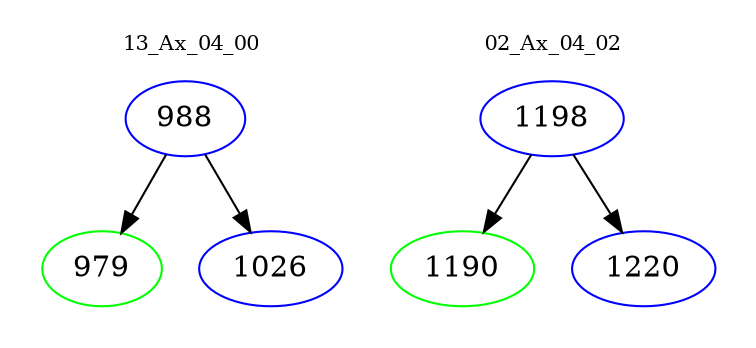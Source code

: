 digraph{
subgraph cluster_0 {
color = white
label = "13_Ax_04_00";
fontsize=10;
T0_988 [label="988", color="blue"]
T0_988 -> T0_979 [color="black"]
T0_979 [label="979", color="green"]
T0_988 -> T0_1026 [color="black"]
T0_1026 [label="1026", color="blue"]
}
subgraph cluster_1 {
color = white
label = "02_Ax_04_02";
fontsize=10;
T1_1198 [label="1198", color="blue"]
T1_1198 -> T1_1190 [color="black"]
T1_1190 [label="1190", color="green"]
T1_1198 -> T1_1220 [color="black"]
T1_1220 [label="1220", color="blue"]
}
}
